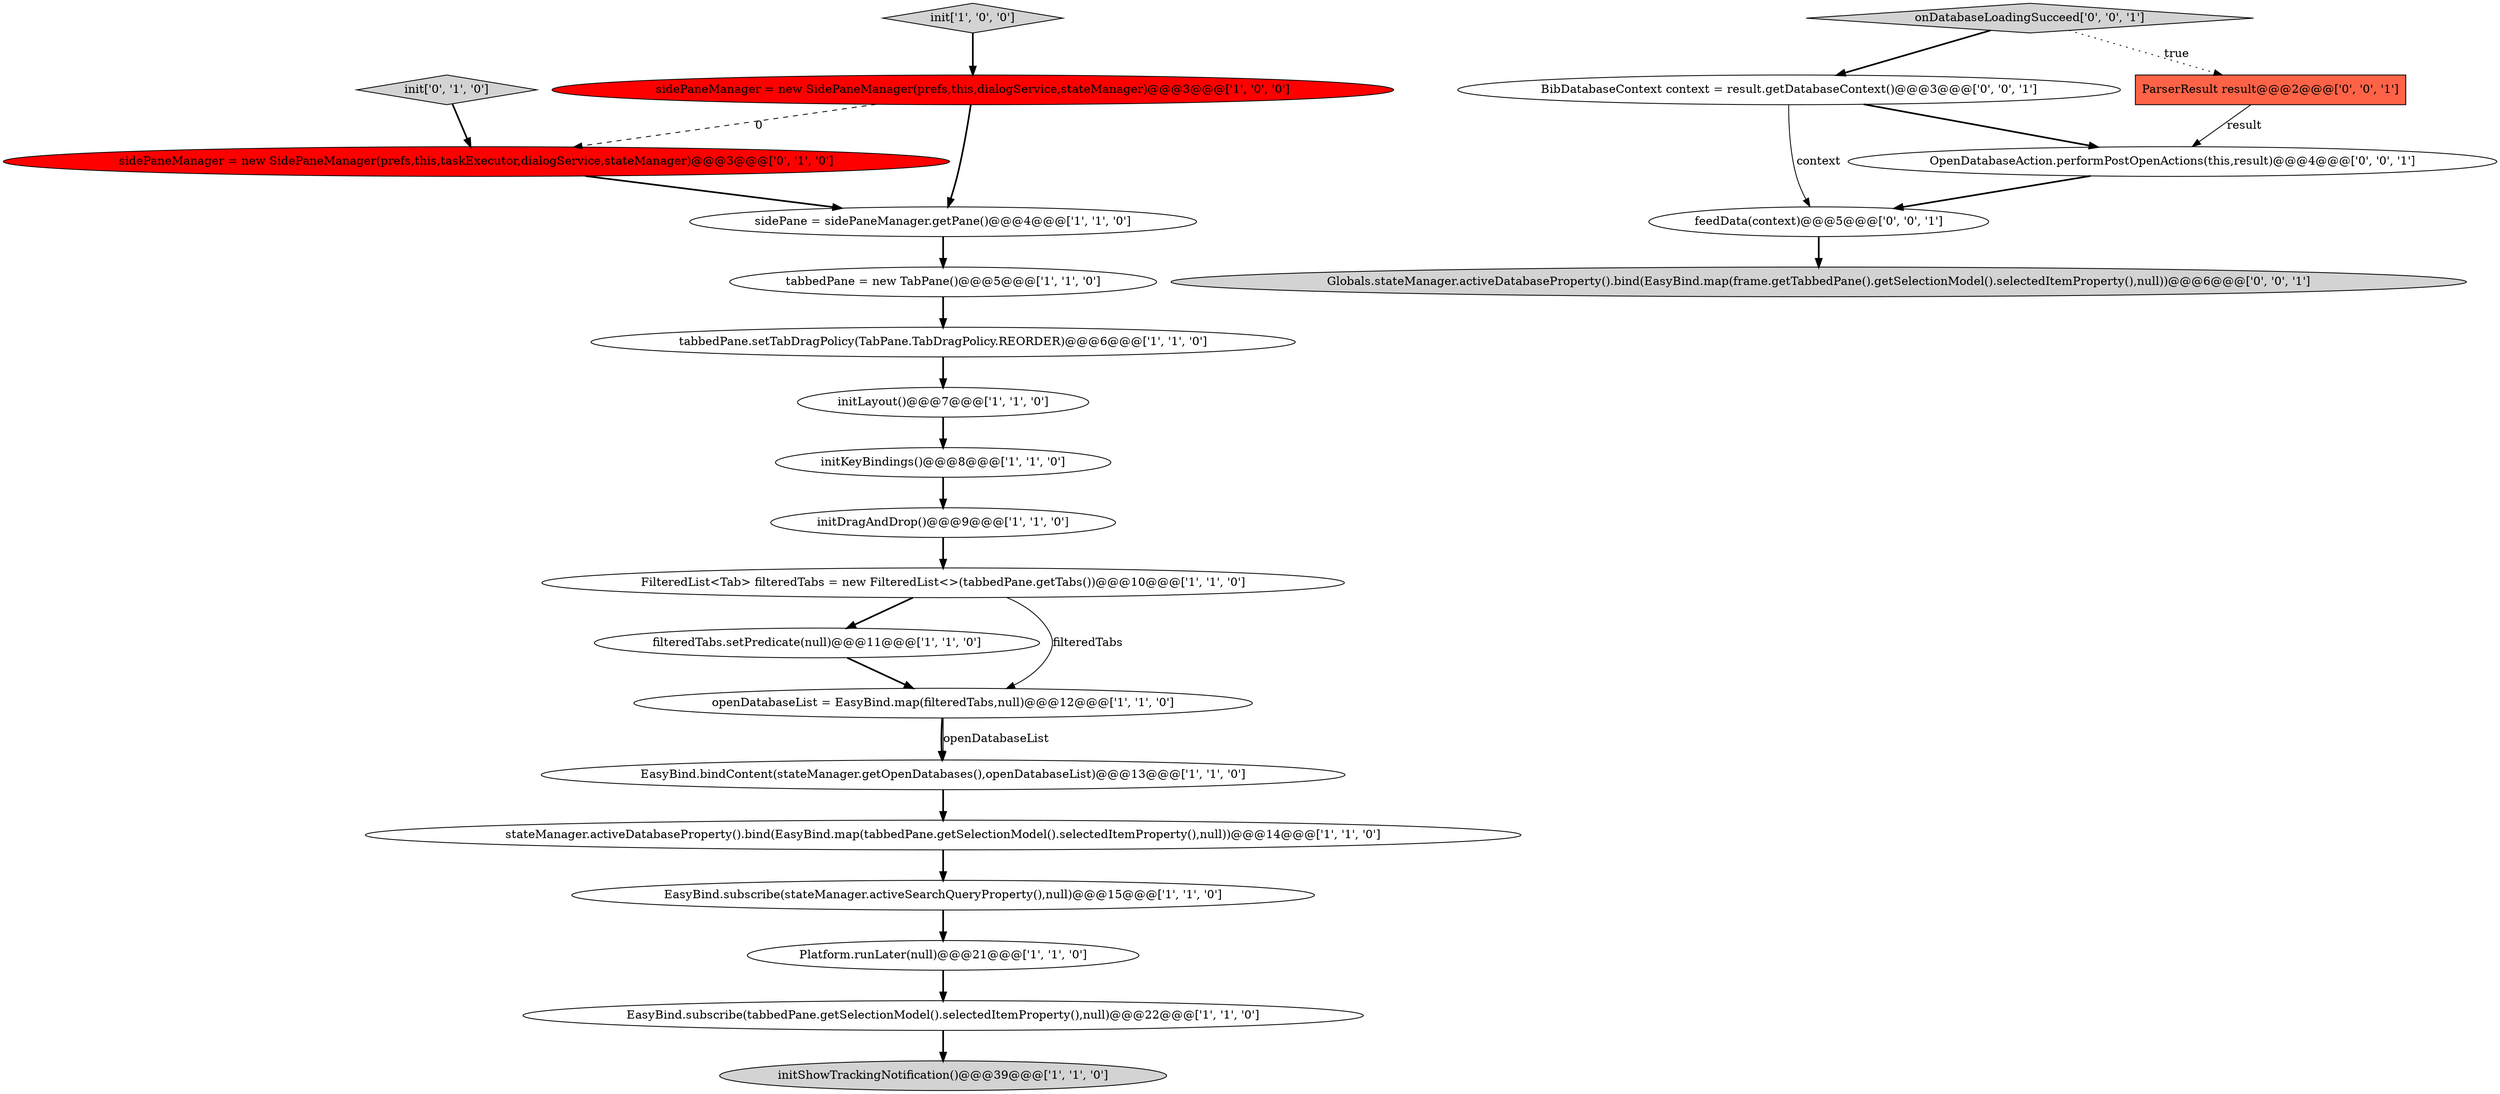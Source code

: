 digraph {
8 [style = filled, label = "FilteredList<Tab> filteredTabs = new FilteredList<>(tabbedPane.getTabs())@@@10@@@['1', '1', '0']", fillcolor = white, shape = ellipse image = "AAA0AAABBB1BBB"];
4 [style = filled, label = "Platform.runLater(null)@@@21@@@['1', '1', '0']", fillcolor = white, shape = ellipse image = "AAA0AAABBB1BBB"];
16 [style = filled, label = "sidePaneManager = new SidePaneManager(prefs,this,dialogService,stateManager)@@@3@@@['1', '0', '0']", fillcolor = red, shape = ellipse image = "AAA1AAABBB1BBB"];
18 [style = filled, label = "sidePaneManager = new SidePaneManager(prefs,this,taskExecutor,dialogService,stateManager)@@@3@@@['0', '1', '0']", fillcolor = red, shape = ellipse image = "AAA1AAABBB2BBB"];
14 [style = filled, label = "filteredTabs.setPredicate(null)@@@11@@@['1', '1', '0']", fillcolor = white, shape = ellipse image = "AAA0AAABBB1BBB"];
5 [style = filled, label = "initDragAndDrop()@@@9@@@['1', '1', '0']", fillcolor = white, shape = ellipse image = "AAA0AAABBB1BBB"];
0 [style = filled, label = "tabbedPane = new TabPane()@@@5@@@['1', '1', '0']", fillcolor = white, shape = ellipse image = "AAA0AAABBB1BBB"];
2 [style = filled, label = "init['1', '0', '0']", fillcolor = lightgray, shape = diamond image = "AAA0AAABBB1BBB"];
17 [style = filled, label = "init['0', '1', '0']", fillcolor = lightgray, shape = diamond image = "AAA0AAABBB2BBB"];
21 [style = filled, label = "BibDatabaseContext context = result.getDatabaseContext()@@@3@@@['0', '0', '1']", fillcolor = white, shape = ellipse image = "AAA0AAABBB3BBB"];
7 [style = filled, label = "EasyBind.bindContent(stateManager.getOpenDatabases(),openDatabaseList)@@@13@@@['1', '1', '0']", fillcolor = white, shape = ellipse image = "AAA0AAABBB1BBB"];
13 [style = filled, label = "initShowTrackingNotification()@@@39@@@['1', '1', '0']", fillcolor = lightgray, shape = ellipse image = "AAA0AAABBB1BBB"];
12 [style = filled, label = "tabbedPane.setTabDragPolicy(TabPane.TabDragPolicy.REORDER)@@@6@@@['1', '1', '0']", fillcolor = white, shape = ellipse image = "AAA0AAABBB1BBB"];
6 [style = filled, label = "EasyBind.subscribe(stateManager.activeSearchQueryProperty(),null)@@@15@@@['1', '1', '0']", fillcolor = white, shape = ellipse image = "AAA0AAABBB1BBB"];
9 [style = filled, label = "sidePane = sidePaneManager.getPane()@@@4@@@['1', '1', '0']", fillcolor = white, shape = ellipse image = "AAA0AAABBB1BBB"];
15 [style = filled, label = "openDatabaseList = EasyBind.map(filteredTabs,null)@@@12@@@['1', '1', '0']", fillcolor = white, shape = ellipse image = "AAA0AAABBB1BBB"];
3 [style = filled, label = "initKeyBindings()@@@8@@@['1', '1', '0']", fillcolor = white, shape = ellipse image = "AAA0AAABBB1BBB"];
1 [style = filled, label = "initLayout()@@@7@@@['1', '1', '0']", fillcolor = white, shape = ellipse image = "AAA0AAABBB1BBB"];
23 [style = filled, label = "OpenDatabaseAction.performPostOpenActions(this,result)@@@4@@@['0', '0', '1']", fillcolor = white, shape = ellipse image = "AAA0AAABBB3BBB"];
11 [style = filled, label = "EasyBind.subscribe(tabbedPane.getSelectionModel().selectedItemProperty(),null)@@@22@@@['1', '1', '0']", fillcolor = white, shape = ellipse image = "AAA0AAABBB1BBB"];
19 [style = filled, label = "Globals.stateManager.activeDatabaseProperty().bind(EasyBind.map(frame.getTabbedPane().getSelectionModel().selectedItemProperty(),null))@@@6@@@['0', '0', '1']", fillcolor = lightgray, shape = ellipse image = "AAA0AAABBB3BBB"];
20 [style = filled, label = "feedData(context)@@@5@@@['0', '0', '1']", fillcolor = white, shape = ellipse image = "AAA0AAABBB3BBB"];
22 [style = filled, label = "ParserResult result@@@2@@@['0', '0', '1']", fillcolor = tomato, shape = box image = "AAA0AAABBB3BBB"];
24 [style = filled, label = "onDatabaseLoadingSucceed['0', '0', '1']", fillcolor = lightgray, shape = diamond image = "AAA0AAABBB3BBB"];
10 [style = filled, label = "stateManager.activeDatabaseProperty().bind(EasyBind.map(tabbedPane.getSelectionModel().selectedItemProperty(),null))@@@14@@@['1', '1', '0']", fillcolor = white, shape = ellipse image = "AAA0AAABBB1BBB"];
21->20 [style = solid, label="context"];
5->8 [style = bold, label=""];
23->20 [style = bold, label=""];
9->0 [style = bold, label=""];
15->7 [style = bold, label=""];
7->10 [style = bold, label=""];
0->12 [style = bold, label=""];
1->3 [style = bold, label=""];
8->14 [style = bold, label=""];
16->18 [style = dashed, label="0"];
12->1 [style = bold, label=""];
10->6 [style = bold, label=""];
8->15 [style = solid, label="filteredTabs"];
6->4 [style = bold, label=""];
3->5 [style = bold, label=""];
22->23 [style = solid, label="result"];
24->21 [style = bold, label=""];
24->22 [style = dotted, label="true"];
11->13 [style = bold, label=""];
18->9 [style = bold, label=""];
14->15 [style = bold, label=""];
4->11 [style = bold, label=""];
20->19 [style = bold, label=""];
16->9 [style = bold, label=""];
17->18 [style = bold, label=""];
15->7 [style = solid, label="openDatabaseList"];
21->23 [style = bold, label=""];
2->16 [style = bold, label=""];
}

